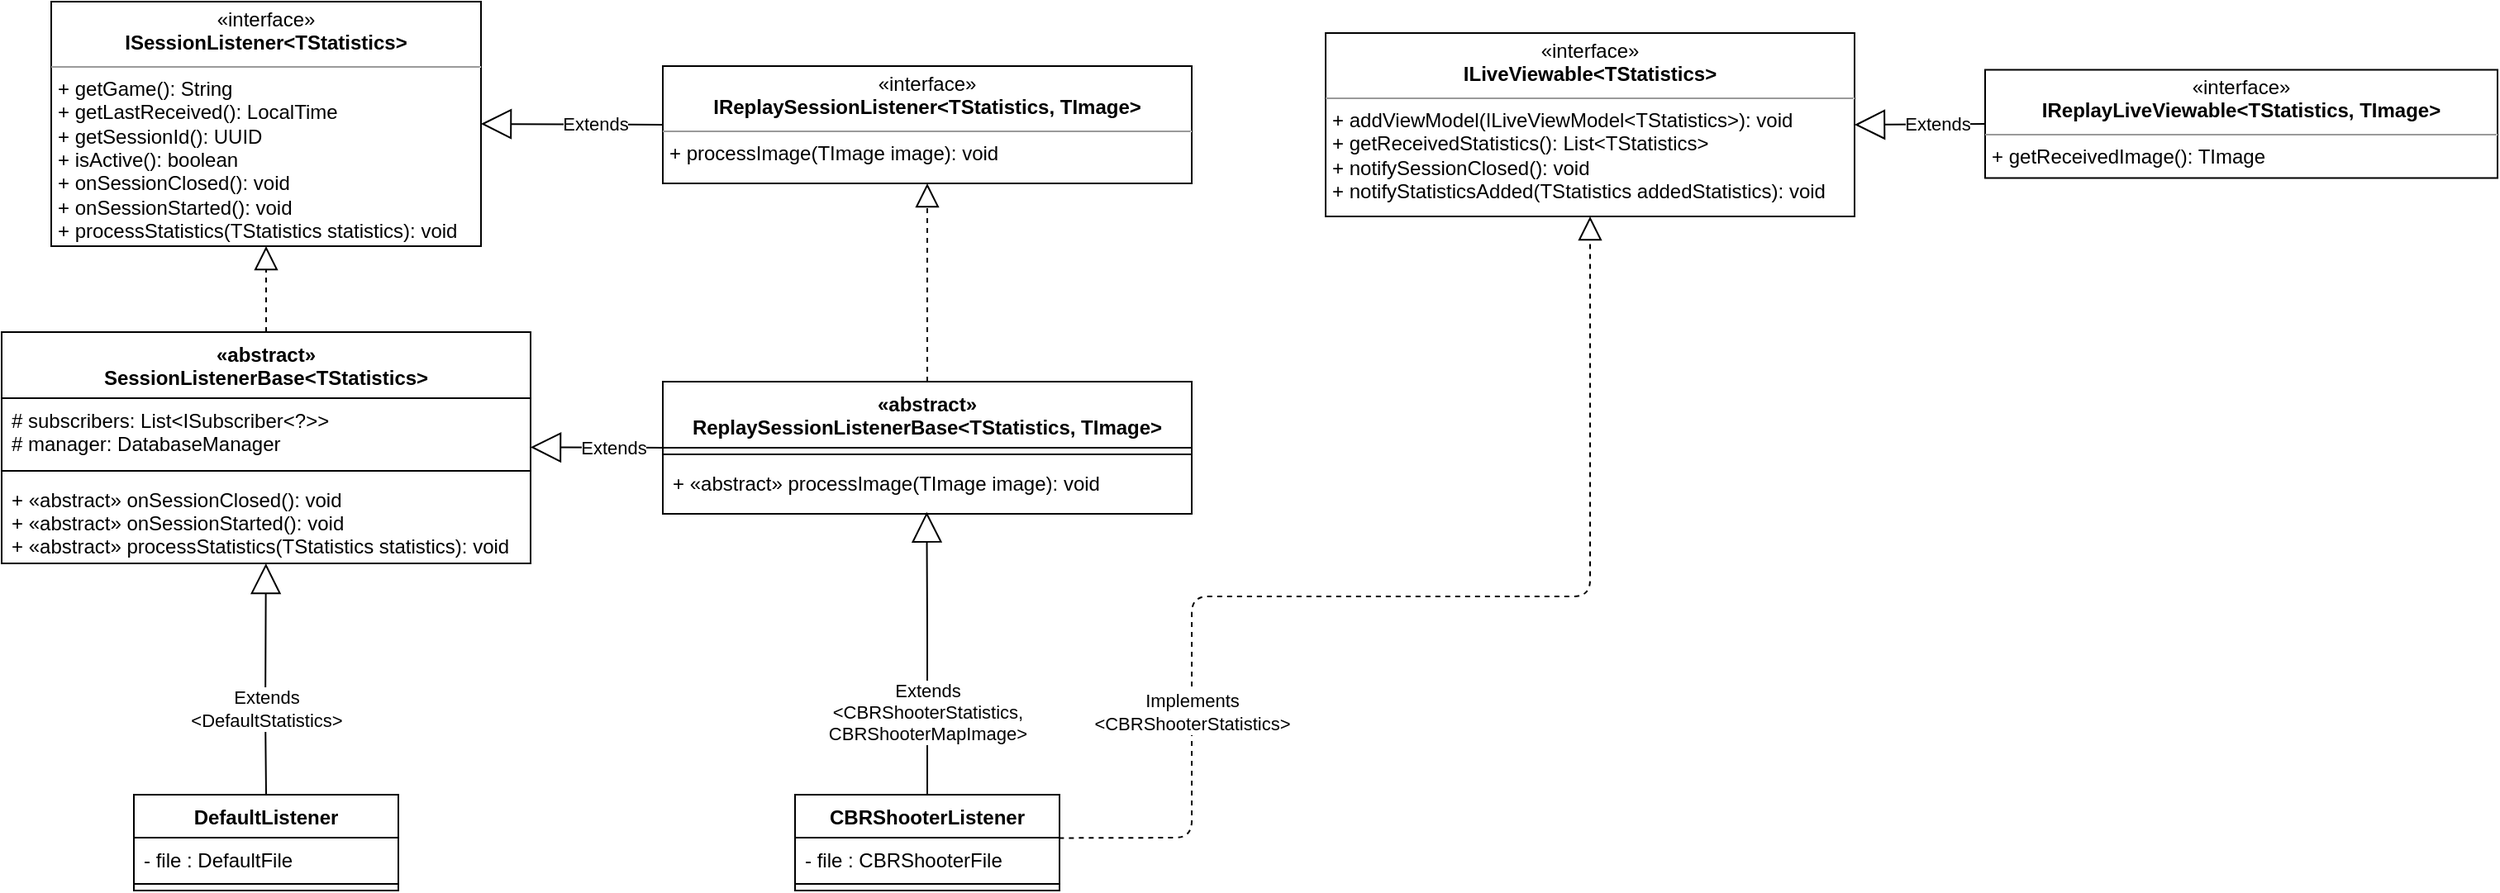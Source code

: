 <mxfile version="14.6.13" type="device"><diagram id="C5RBs43oDa-KdzZeNtuy" name="Page-1"><mxGraphModel dx="1422" dy="1991" grid="1" gridSize="10" guides="1" tooltips="1" connect="1" arrows="1" fold="1" page="1" pageScale="1" pageWidth="827" pageHeight="1169" math="0" shadow="0"><root><mxCell id="WIyWlLk6GJQsqaUBKTNV-0"/><mxCell id="WIyWlLk6GJQsqaUBKTNV-1" parent="WIyWlLk6GJQsqaUBKTNV-0"/><mxCell id="g1QL56Vl-HmodmDSGlGd-16" value="" style="endArrow=block;dashed=1;endFill=0;endSize=12;html=1;entryX=0.5;entryY=1;entryDx=0;entryDy=0;exitX=0.5;exitY=0;exitDx=0;exitDy=0;" parent="WIyWlLk6GJQsqaUBKTNV-1" source="g1QL56Vl-HmodmDSGlGd-63" target="g1QL56Vl-HmodmDSGlGd-41" edge="1"><mxGeometry width="160" relative="1" as="geometry"><mxPoint x="280" y="120" as="sourcePoint"/><mxPoint x="260.0" y="80.0" as="targetPoint"/><Array as="points"/></mxGeometry></mxCell><mxCell id="g1QL56Vl-HmodmDSGlGd-27" value="Extends&lt;br&gt;&amp;lt;CBRShooterStatistics, &lt;br&gt;CBRShooterMapImage&amp;gt;" style="endArrow=block;endSize=16;endFill=0;html=1;exitX=0.5;exitY=0;exitDx=0;exitDy=0;entryX=0.499;entryY=0.964;entryDx=0;entryDy=0;entryPerimeter=0;" parent="WIyWlLk6GJQsqaUBKTNV-1" source="g1QL56Vl-HmodmDSGlGd-69" target="g1QL56Vl-HmodmDSGlGd-50" edge="1"><mxGeometry x="-0.416" width="160" relative="1" as="geometry"><mxPoint x="680" y="360" as="sourcePoint"/><mxPoint x="360" y="254" as="targetPoint"/><Array as="points"><mxPoint x="680" y="300"/></Array><mxPoint as="offset"/></mxGeometry></mxCell><mxCell id="g1QL56Vl-HmodmDSGlGd-32" value="&lt;p style=&quot;margin: 0px ; margin-top: 4px ; text-align: center&quot;&gt;«interface»&lt;br&gt;&lt;b&gt;ILiveViewable&amp;lt;TStatistics&amp;gt;&lt;/b&gt;&lt;/p&gt;&lt;hr size=&quot;1&quot;&gt;&lt;p style=&quot;margin: 0px ; margin-left: 4px&quot;&gt;+ addViewModel(ILiveViewModel&amp;lt;TStatistics&amp;gt;): void&lt;br&gt;+ getReceivedStatistics(): List&amp;lt;TStatistics&amp;gt;&lt;/p&gt;&lt;p style=&quot;margin: 0px ; margin-left: 4px&quot;&gt;+ notifySessionClosed(): void&lt;/p&gt;&lt;p style=&quot;margin: 0px ; margin-left: 4px&quot;&gt;+ notifyStatisticsAdded(TStatistics addedStatistics): void&lt;/p&gt;" style="verticalAlign=top;align=left;overflow=fill;fontSize=12;fontFamily=Helvetica;html=1;" parent="WIyWlLk6GJQsqaUBKTNV-1" vertex="1"><mxGeometry x="921" y="-61" width="320" height="111" as="geometry"/></mxCell><mxCell id="g1QL56Vl-HmodmDSGlGd-33" value="&lt;p style=&quot;margin: 0px ; margin-top: 4px ; text-align: center&quot;&gt;«interface»&lt;br&gt;&lt;b&gt;IReplayLiveViewable&amp;lt;TStatistics, TImage&amp;gt;&lt;/b&gt;&lt;/p&gt;&lt;hr size=&quot;1&quot;&gt;&lt;p style=&quot;margin: 0px ; margin-left: 4px&quot;&gt;+ getReceivedImage(): TImage&lt;/p&gt;" style="verticalAlign=top;align=left;overflow=fill;fontSize=12;fontFamily=Helvetica;html=1;" parent="WIyWlLk6GJQsqaUBKTNV-1" vertex="1"><mxGeometry x="1320" y="-38.75" width="310" height="65.5" as="geometry"/></mxCell><mxCell id="g1QL56Vl-HmodmDSGlGd-35" value="Extends" style="endArrow=block;endSize=16;endFill=0;html=1;exitX=0;exitY=0.5;exitDx=0;exitDy=0;entryX=1;entryY=0.5;entryDx=0;entryDy=0;" parent="WIyWlLk6GJQsqaUBKTNV-1" source="g1QL56Vl-HmodmDSGlGd-33" target="g1QL56Vl-HmodmDSGlGd-32" edge="1"><mxGeometry x="-0.25" width="160" relative="1" as="geometry"><mxPoint x="1040" y="299.71" as="sourcePoint"/><mxPoint x="960" y="299.71" as="targetPoint"/><Array as="points"/><mxPoint as="offset"/></mxGeometry></mxCell><mxCell id="g1QL56Vl-HmodmDSGlGd-41" value="&lt;p style=&quot;margin: 0px ; margin-top: 4px ; text-align: center&quot;&gt;«interface»&lt;br&gt;&lt;b&gt;ISessionListener&amp;lt;TStatistics&amp;gt;&lt;/b&gt;&lt;br&gt;&lt;/p&gt;&lt;hr size=&quot;1&quot;&gt;&lt;p style=&quot;margin: 0px ; margin-left: 4px&quot;&gt;+ getGame(): String&lt;br&gt;+ getLastReceived(): LocalTime&lt;/p&gt;&lt;p style=&quot;margin: 0px ; margin-left: 4px&quot;&gt;+ getSessionId(): UUID&lt;/p&gt;&lt;p style=&quot;margin: 0px ; margin-left: 4px&quot;&gt;+ isActive(): boolean&lt;/p&gt;&lt;p style=&quot;margin: 0px ; margin-left: 4px&quot;&gt;+ onSessionClosed(): void&lt;/p&gt;&lt;p style=&quot;margin: 0px ; margin-left: 4px&quot;&gt;+ onSessionStarted(): void&lt;/p&gt;&lt;p style=&quot;margin: 0px ; margin-left: 4px&quot;&gt;+ processStatistics(TStatistics statistics): void&lt;/p&gt;" style="verticalAlign=top;align=left;overflow=fill;fontSize=12;fontFamily=Helvetica;html=1;" parent="WIyWlLk6GJQsqaUBKTNV-1" vertex="1"><mxGeometry x="150" y="-80" width="260" height="148" as="geometry"/></mxCell><mxCell id="g1QL56Vl-HmodmDSGlGd-42" value="&lt;p style=&quot;margin: 0px ; margin-top: 4px ; text-align: center&quot;&gt;«interface»&lt;br&gt;&lt;b&gt;IReplaySessionListener&amp;lt;TStatistics, TImage&amp;gt;&lt;/b&gt;&lt;br&gt;&lt;/p&gt;&lt;hr size=&quot;1&quot;&gt;&lt;p style=&quot;margin: 0px ; margin-left: 4px&quot;&gt;&lt;span&gt;+ processImage(TImage image): void&lt;/span&gt;&lt;br&gt;&lt;/p&gt;" style="verticalAlign=top;align=left;overflow=fill;fontSize=12;fontFamily=Helvetica;html=1;" parent="WIyWlLk6GJQsqaUBKTNV-1" vertex="1"><mxGeometry x="520" y="-41" width="320" height="71" as="geometry"/></mxCell><mxCell id="g1QL56Vl-HmodmDSGlGd-45" value="Extends" style="endArrow=block;endSize=16;endFill=0;html=1;exitX=0;exitY=0.5;exitDx=0;exitDy=0;entryX=1;entryY=0.5;entryDx=0;entryDy=0;" parent="WIyWlLk6GJQsqaUBKTNV-1" source="g1QL56Vl-HmodmDSGlGd-42" target="g1QL56Vl-HmodmDSGlGd-41" edge="1"><mxGeometry x="-0.25" width="160" relative="1" as="geometry"><mxPoint x="710" y="120" as="sourcePoint"/><mxPoint x="410" y="-18" as="targetPoint"/><Array as="points"/><mxPoint as="offset"/></mxGeometry></mxCell><mxCell id="g1QL56Vl-HmodmDSGlGd-47" value="«abstract»&#10;ReplaySessionListenerBase&lt;TStatistics, TImage&gt;" style="swimlane;fontStyle=1;align=center;verticalAlign=top;childLayout=stackLayout;horizontal=1;startSize=40;horizontalStack=0;resizeParent=1;resizeParentMax=0;resizeLast=0;collapsible=1;marginBottom=0;" parent="WIyWlLk6GJQsqaUBKTNV-1" vertex="1"><mxGeometry x="520" y="150" width="320" height="80" as="geometry"/></mxCell><mxCell id="g1QL56Vl-HmodmDSGlGd-49" value="" style="line;strokeWidth=1;fillColor=none;align=left;verticalAlign=middle;spacingTop=-1;spacingLeft=3;spacingRight=3;rotatable=0;labelPosition=right;points=[];portConstraint=eastwest;" parent="g1QL56Vl-HmodmDSGlGd-47" vertex="1"><mxGeometry y="40" width="320" height="8" as="geometry"/></mxCell><mxCell id="g1QL56Vl-HmodmDSGlGd-50" value="+ «abstract» processImage(TImage image): void" style="text;strokeColor=none;fillColor=none;align=left;verticalAlign=top;spacingLeft=4;spacingRight=4;overflow=hidden;rotatable=0;points=[[0,0.5],[1,0.5]];portConstraint=eastwest;" parent="g1QL56Vl-HmodmDSGlGd-47" vertex="1"><mxGeometry y="48" width="320" height="32" as="geometry"/></mxCell><mxCell id="g1QL56Vl-HmodmDSGlGd-63" value="«abstract»&#10;SessionListenerBase&lt;TStatistics&gt;" style="swimlane;fontStyle=1;align=center;verticalAlign=top;childLayout=stackLayout;horizontal=1;startSize=40;horizontalStack=0;resizeParent=1;resizeParentMax=0;resizeLast=0;collapsible=1;marginBottom=0;" parent="WIyWlLk6GJQsqaUBKTNV-1" vertex="1"><mxGeometry x="120" y="120" width="320" height="140" as="geometry"/></mxCell><mxCell id="g1QL56Vl-HmodmDSGlGd-64" value="# subscribers: List&lt;ISubscriber&lt;?&gt;&gt;&#10;# manager: DatabaseManager" style="text;strokeColor=none;fillColor=none;align=left;verticalAlign=top;spacingLeft=4;spacingRight=4;overflow=hidden;rotatable=0;points=[[0,0.5],[1,0.5]];portConstraint=eastwest;" parent="g1QL56Vl-HmodmDSGlGd-63" vertex="1"><mxGeometry y="40" width="320" height="40" as="geometry"/></mxCell><mxCell id="g1QL56Vl-HmodmDSGlGd-65" value="" style="line;strokeWidth=1;fillColor=none;align=left;verticalAlign=middle;spacingTop=-1;spacingLeft=3;spacingRight=3;rotatable=0;labelPosition=right;points=[];portConstraint=eastwest;" parent="g1QL56Vl-HmodmDSGlGd-63" vertex="1"><mxGeometry y="80" width="320" height="8" as="geometry"/></mxCell><mxCell id="g1QL56Vl-HmodmDSGlGd-66" value="+ «abstract» onSessionClosed(): void&#10;+ «abstract» onSessionStarted(): void&#10;+ «abstract» processStatistics(TStatistics statistics): void" style="text;strokeColor=none;fillColor=none;align=left;verticalAlign=top;spacingLeft=4;spacingRight=4;overflow=hidden;rotatable=0;points=[[0,0.5],[1,0.5]];portConstraint=eastwest;" parent="g1QL56Vl-HmodmDSGlGd-63" vertex="1"><mxGeometry y="88" width="320" height="52" as="geometry"/></mxCell><mxCell id="g1QL56Vl-HmodmDSGlGd-67" value="" style="endArrow=block;dashed=1;endFill=0;endSize=12;html=1;entryX=0.5;entryY=1;entryDx=0;entryDy=0;exitX=0.5;exitY=0;exitDx=0;exitDy=0;" parent="WIyWlLk6GJQsqaUBKTNV-1" source="g1QL56Vl-HmodmDSGlGd-47" target="g1QL56Vl-HmodmDSGlGd-42" edge="1"><mxGeometry width="160" relative="1" as="geometry"><mxPoint x="679.71" y="81" as="sourcePoint"/><mxPoint x="679.71" y="29" as="targetPoint"/><Array as="points"/></mxGeometry></mxCell><mxCell id="g1QL56Vl-HmodmDSGlGd-68" value="Extends" style="endArrow=block;endSize=16;endFill=0;html=1;entryX=1;entryY=0.5;entryDx=0;entryDy=0;exitX=0;exitY=0.5;exitDx=0;exitDy=0;" parent="WIyWlLk6GJQsqaUBKTNV-1" source="g1QL56Vl-HmodmDSGlGd-47" edge="1"><mxGeometry x="-0.25" width="160" relative="1" as="geometry"><mxPoint x="500" y="160" as="sourcePoint"/><mxPoint x="440" y="189.71" as="targetPoint"/><Array as="points"/><mxPoint as="offset"/></mxGeometry></mxCell><mxCell id="g1QL56Vl-HmodmDSGlGd-69" value="CBRShooterListener" style="swimlane;fontStyle=1;align=center;verticalAlign=top;childLayout=stackLayout;horizontal=1;startSize=26;horizontalStack=0;resizeParent=1;resizeParentMax=0;resizeLast=0;collapsible=1;marginBottom=0;" parent="WIyWlLk6GJQsqaUBKTNV-1" vertex="1"><mxGeometry x="600" y="400" width="160" height="58" as="geometry"/></mxCell><mxCell id="g1QL56Vl-HmodmDSGlGd-70" value="- file : CBRShooterFile" style="text;strokeColor=none;fillColor=none;align=left;verticalAlign=top;spacingLeft=4;spacingRight=4;overflow=hidden;rotatable=0;points=[[0,0.5],[1,0.5]];portConstraint=eastwest;" parent="g1QL56Vl-HmodmDSGlGd-69" vertex="1"><mxGeometry y="26" width="160" height="24" as="geometry"/></mxCell><mxCell id="g1QL56Vl-HmodmDSGlGd-71" value="" style="line;strokeWidth=1;fillColor=none;align=left;verticalAlign=middle;spacingTop=-1;spacingLeft=3;spacingRight=3;rotatable=0;labelPosition=right;points=[];portConstraint=eastwest;" parent="g1QL56Vl-HmodmDSGlGd-69" vertex="1"><mxGeometry y="50" width="160" height="8" as="geometry"/></mxCell><mxCell id="g1QL56Vl-HmodmDSGlGd-73" value="" style="endArrow=block;dashed=1;endFill=0;endSize=12;html=1;exitX=0.998;exitY=0.009;exitDx=0;exitDy=0;entryX=0.5;entryY=1;entryDx=0;entryDy=0;exitPerimeter=0;" parent="WIyWlLk6GJQsqaUBKTNV-1" source="g1QL56Vl-HmodmDSGlGd-70" target="g1QL56Vl-HmodmDSGlGd-32" edge="1"><mxGeometry width="160" relative="1" as="geometry"><mxPoint x="780" y="370" as="sourcePoint"/><mxPoint x="940" y="370" as="targetPoint"/><Array as="points"><mxPoint x="840" y="426"/><mxPoint x="840" y="280"/><mxPoint x="1081" y="280"/></Array></mxGeometry></mxCell><mxCell id="nIEAw6GQboP9ASOtKtCA-0" value="Implements&lt;br&gt;&amp;lt;CBRShooterStatistics&amp;gt;" style="edgeLabel;html=1;align=center;verticalAlign=middle;resizable=0;points=[];" vertex="1" connectable="0" parent="g1QL56Vl-HmodmDSGlGd-73"><mxGeometry x="-0.301" y="-1" relative="1" as="geometry"><mxPoint x="-17" y="69" as="offset"/></mxGeometry></mxCell><mxCell id="g1QL56Vl-HmodmDSGlGd-74" value="DefaultListener" style="swimlane;fontStyle=1;align=center;verticalAlign=top;childLayout=stackLayout;horizontal=1;startSize=26;horizontalStack=0;resizeParent=1;resizeParentMax=0;resizeLast=0;collapsible=1;marginBottom=0;" parent="WIyWlLk6GJQsqaUBKTNV-1" vertex="1"><mxGeometry x="200" y="400" width="160" height="58" as="geometry"/></mxCell><mxCell id="g1QL56Vl-HmodmDSGlGd-75" value="- file : DefaultFile" style="text;strokeColor=none;fillColor=none;align=left;verticalAlign=top;spacingLeft=4;spacingRight=4;overflow=hidden;rotatable=0;points=[[0,0.5],[1,0.5]];portConstraint=eastwest;" parent="g1QL56Vl-HmodmDSGlGd-74" vertex="1"><mxGeometry y="26" width="160" height="24" as="geometry"/></mxCell><mxCell id="g1QL56Vl-HmodmDSGlGd-76" value="" style="line;strokeWidth=1;fillColor=none;align=left;verticalAlign=middle;spacingTop=-1;spacingLeft=3;spacingRight=3;rotatable=0;labelPosition=right;points=[];portConstraint=eastwest;" parent="g1QL56Vl-HmodmDSGlGd-74" vertex="1"><mxGeometry y="50" width="160" height="8" as="geometry"/></mxCell><mxCell id="g1QL56Vl-HmodmDSGlGd-78" value="Extends&lt;br&gt;&amp;lt;DefaultStatistics&amp;gt;" style="endArrow=block;endSize=16;endFill=0;html=1;exitX=0.5;exitY=0;exitDx=0;exitDy=0;" parent="WIyWlLk6GJQsqaUBKTNV-1" source="g1QL56Vl-HmodmDSGlGd-74" target="g1QL56Vl-HmodmDSGlGd-66" edge="1"><mxGeometry x="-0.25" width="160" relative="1" as="geometry"><mxPoint x="279.52" y="451.15" as="sourcePoint"/><mxPoint x="276" y="261" as="targetPoint"/><Array as="points"><mxPoint x="279.52" y="351.15"/></Array><mxPoint as="offset"/></mxGeometry></mxCell></root></mxGraphModel></diagram></mxfile>